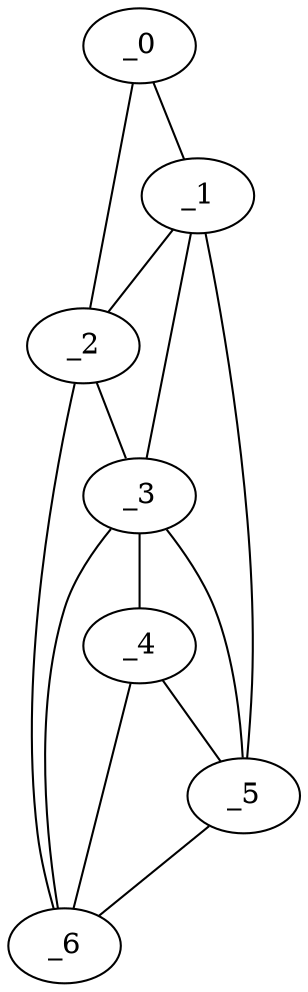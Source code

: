 graph "obj44__315.gxl" {
	_0	 [x=5,
		y=76];
	_1	 [x=61,
		y=73];
	_0 -- _1	 [valence=1];
	_2	 [x=62,
		y=52];
	_0 -- _2	 [valence=1];
	_1 -- _2	 [valence=2];
	_3	 [x=81,
		y=49];
	_1 -- _3	 [valence=2];
	_5	 [x=95,
		y=60];
	_1 -- _5	 [valence=1];
	_2 -- _3	 [valence=2];
	_6	 [x=126,
		y=38];
	_2 -- _6	 [valence=1];
	_4	 [x=94,
		y=55];
	_3 -- _4	 [valence=1];
	_3 -- _5	 [valence=2];
	_3 -- _6	 [valence=2];
	_4 -- _5	 [valence=2];
	_4 -- _6	 [valence=2];
	_5 -- _6	 [valence=1];
}
